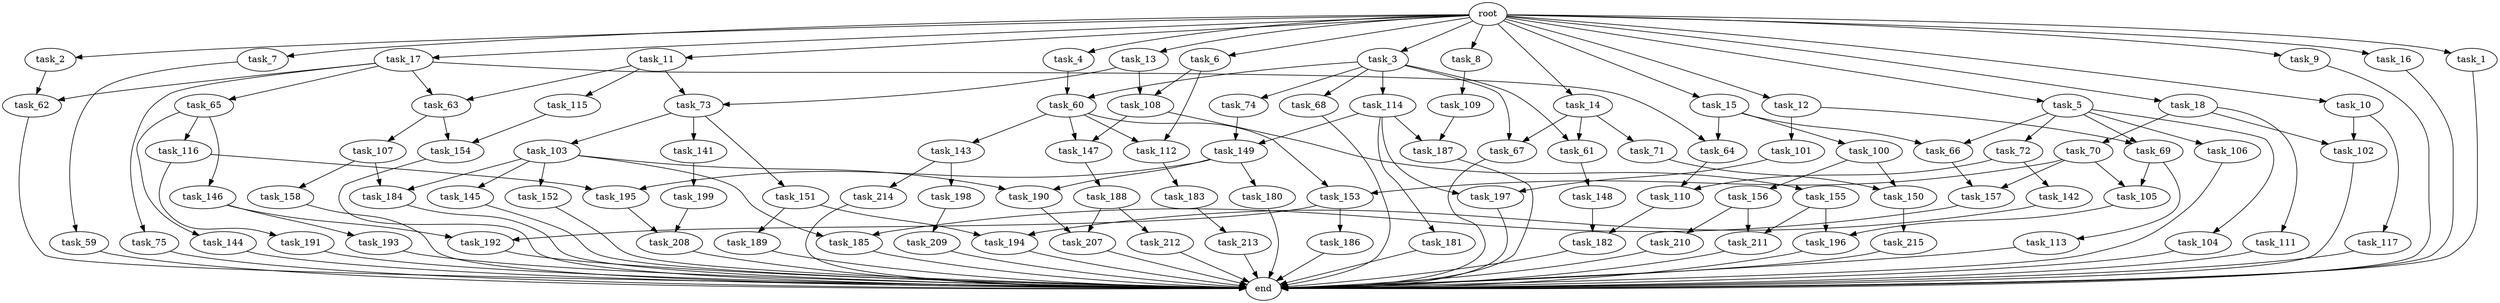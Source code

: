 digraph G {
  task_181 [size="1391569403.904000"];
  task_104 [size="429496729.600000"];
  task_195 [size="1254130450.432000"];
  task_64 [size="1786706395.136000"];
  task_17 [size="2.048000"];
  task_190 [size="996432412.672000"];
  task_72 [size="429496729.600000"];
  task_69 [size="584115552.256000"];
  task_11 [size="2.048000"];
  task_209 [size="1391569403.904000"];
  task_113 [size="429496729.600000"];
  task_189 [size="68719476.736000"];
  task_199 [size="68719476.736000"];
  task_73 [size="687194767.360000"];
  task_59 [size="618475290.624000"];
  task_197 [size="1546188226.560000"];
  task_67 [size="1666447310.848000"];
  task_109 [size="68719476.736000"];
  task_7 [size="2.048000"];
  task_192 [size="1821066133.504000"];
  task_214 [size="841813590.016000"];
  task_157 [size="1460288880.640000"];
  task_185 [size="1116691496.960000"];
  task_115 [size="68719476.736000"];
  end [size="0.000000"];
  task_18 [size="2.048000"];
  task_158 [size="154618822.656000"];
  task_63 [size="1786706395.136000"];
  task_61 [size="1666447310.848000"];
  task_107 [size="1391569403.904000"];
  task_196 [size="1683627180.032000"];
  task_112 [size="3435973836.800000"];
  task_142 [size="1391569403.904000"];
  task_105 [size="1271310319.616000"];
  task_193 [size="429496729.600000"];
  task_198 [size="841813590.016000"];
  task_145 [size="841813590.016000"];
  task_3 [size="2.048000"];
  task_207 [size="773094113.280000"];
  task_14 [size="2.048000"];
  task_62 [size="1992864825.344000"];
  task_153 [size="2559800508.416000"];
  task_215 [size="1099511627.776000"];
  task_147 [size="1992864825.344000"];
  task_108 [size="2336462209.024000"];
  task_146 [size="68719476.736000"];
  task_100 [size="68719476.736000"];
  task_9 [size="2.048000"];
  task_149 [size="1821066133.504000"];
  task_16 [size="2.048000"];
  task_187 [size="2010044694.528000"];
  task_75 [size="1717986918.400000"];
  root [size="0.000000"];
  task_184 [size="996432412.672000"];
  task_212 [size="154618822.656000"];
  task_65 [size="1717986918.400000"];
  task_4 [size="2.048000"];
  task_70 [size="274877906.944000"];
  task_60 [size="1666447310.848000"];
  task_13 [size="2.048000"];
  task_143 [size="1717986918.400000"];
  task_194 [size="1168231104.512000"];
  task_101 [size="154618822.656000"];
  task_66 [size="498216206.336000"];
  task_210 [size="68719476.736000"];
  task_5 [size="2.048000"];
  task_144 [size="68719476.736000"];
  task_1 [size="2.048000"];
  task_154 [size="2010044694.528000"];
  task_188 [size="274877906.944000"];
  task_6 [size="2.048000"];
  task_116 [size="68719476.736000"];
  task_150 [size="584115552.256000"];
  task_152 [size="841813590.016000"];
  task_106 [size="429496729.600000"];
  task_117 [size="1391569403.904000"];
  task_213 [size="154618822.656000"];
  task_155 [size="274877906.944000"];
  task_15 [size="2.048000"];
  task_10 [size="2.048000"];
  task_110 [size="2233382993.920000"];
  task_148 [size="274877906.944000"];
  task_186 [size="1391569403.904000"];
  task_74 [size="274877906.944000"];
  task_103 [size="618475290.624000"];
  task_141 [size="618475290.624000"];
  task_182 [size="3435973836.800000"];
  task_208 [size="2817498546.176000"];
  task_180 [size="154618822.656000"];
  task_151 [size="618475290.624000"];
  task_156 [size="429496729.600000"];
  task_68 [size="274877906.944000"];
  task_2 [size="2.048000"];
  task_71 [size="1391569403.904000"];
  task_114 [size="274877906.944000"];
  task_12 [size="2.048000"];
  task_111 [size="274877906.944000"];
  task_191 [size="1099511627.776000"];
  task_8 [size="2.048000"];
  task_102 [size="1666447310.848000"];
  task_211 [size="910533066.752000"];
  task_183 [size="68719476.736000"];

  task_181 -> end [size="1.000000"];
  task_104 -> end [size="1.000000"];
  task_195 -> task_208 [size="536870912.000000"];
  task_64 -> task_110 [size="411041792.000000"];
  task_17 -> task_65 [size="838860800.000000"];
  task_17 -> task_75 [size="838860800.000000"];
  task_17 -> task_62 [size="838860800.000000"];
  task_17 -> task_64 [size="838860800.000000"];
  task_17 -> task_63 [size="838860800.000000"];
  task_190 -> task_207 [size="301989888.000000"];
  task_72 -> task_110 [size="679477248.000000"];
  task_72 -> task_142 [size="679477248.000000"];
  task_69 -> task_113 [size="209715200.000000"];
  task_69 -> task_105 [size="209715200.000000"];
  task_11 -> task_73 [size="33554432.000000"];
  task_11 -> task_115 [size="33554432.000000"];
  task_11 -> task_63 [size="33554432.000000"];
  task_209 -> end [size="1.000000"];
  task_113 -> end [size="1.000000"];
  task_189 -> end [size="1.000000"];
  task_199 -> task_208 [size="838860800.000000"];
  task_73 -> task_151 [size="301989888.000000"];
  task_73 -> task_103 [size="301989888.000000"];
  task_73 -> task_141 [size="301989888.000000"];
  task_59 -> end [size="1.000000"];
  task_197 -> end [size="1.000000"];
  task_67 -> end [size="1.000000"];
  task_109 -> task_187 [size="301989888.000000"];
  task_7 -> task_59 [size="301989888.000000"];
  task_192 -> end [size="1.000000"];
  task_214 -> end [size="1.000000"];
  task_157 -> task_185 [size="134217728.000000"];
  task_185 -> end [size="1.000000"];
  task_115 -> task_154 [size="301989888.000000"];
  task_18 -> task_111 [size="134217728.000000"];
  task_18 -> task_102 [size="134217728.000000"];
  task_18 -> task_70 [size="134217728.000000"];
  task_158 -> end [size="1.000000"];
  task_63 -> task_107 [size="679477248.000000"];
  task_63 -> task_154 [size="679477248.000000"];
  task_61 -> task_148 [size="134217728.000000"];
  task_107 -> task_184 [size="75497472.000000"];
  task_107 -> task_158 [size="75497472.000000"];
  task_196 -> end [size="1.000000"];
  task_112 -> task_183 [size="33554432.000000"];
  task_142 -> task_194 [size="536870912.000000"];
  task_105 -> task_196 [size="411041792.000000"];
  task_193 -> end [size="1.000000"];
  task_198 -> task_209 [size="679477248.000000"];
  task_145 -> end [size="1.000000"];
  task_3 -> task_68 [size="134217728.000000"];
  task_3 -> task_67 [size="134217728.000000"];
  task_3 -> task_61 [size="134217728.000000"];
  task_3 -> task_114 [size="134217728.000000"];
  task_3 -> task_60 [size="134217728.000000"];
  task_3 -> task_74 [size="134217728.000000"];
  task_207 -> end [size="1.000000"];
  task_14 -> task_61 [size="679477248.000000"];
  task_14 -> task_67 [size="679477248.000000"];
  task_14 -> task_71 [size="679477248.000000"];
  task_62 -> end [size="1.000000"];
  task_153 -> task_186 [size="679477248.000000"];
  task_153 -> task_192 [size="679477248.000000"];
  task_215 -> end [size="1.000000"];
  task_147 -> task_188 [size="134217728.000000"];
  task_108 -> task_155 [size="134217728.000000"];
  task_108 -> task_147 [size="134217728.000000"];
  task_146 -> task_192 [size="209715200.000000"];
  task_146 -> task_193 [size="209715200.000000"];
  task_100 -> task_156 [size="209715200.000000"];
  task_100 -> task_150 [size="209715200.000000"];
  task_9 -> end [size="1.000000"];
  task_149 -> task_180 [size="75497472.000000"];
  task_149 -> task_190 [size="75497472.000000"];
  task_149 -> task_195 [size="75497472.000000"];
  task_16 -> end [size="1.000000"];
  task_187 -> end [size="1.000000"];
  task_75 -> end [size="1.000000"];
  root -> task_15 [size="1.000000"];
  root -> task_16 [size="1.000000"];
  root -> task_5 [size="1.000000"];
  root -> task_11 [size="1.000000"];
  root -> task_3 [size="1.000000"];
  root -> task_12 [size="1.000000"];
  root -> task_8 [size="1.000000"];
  root -> task_6 [size="1.000000"];
  root -> task_17 [size="1.000000"];
  root -> task_7 [size="1.000000"];
  root -> task_10 [size="1.000000"];
  root -> task_1 [size="1.000000"];
  root -> task_4 [size="1.000000"];
  root -> task_2 [size="1.000000"];
  root -> task_13 [size="1.000000"];
  root -> task_14 [size="1.000000"];
  root -> task_9 [size="1.000000"];
  root -> task_18 [size="1.000000"];
  task_184 -> end [size="1.000000"];
  task_212 -> end [size="1.000000"];
  task_65 -> task_146 [size="33554432.000000"];
  task_65 -> task_116 [size="33554432.000000"];
  task_65 -> task_144 [size="33554432.000000"];
  task_4 -> task_60 [size="679477248.000000"];
  task_70 -> task_157 [size="411041792.000000"];
  task_70 -> task_105 [size="411041792.000000"];
  task_70 -> task_153 [size="411041792.000000"];
  task_60 -> task_112 [size="838860800.000000"];
  task_60 -> task_143 [size="838860800.000000"];
  task_60 -> task_147 [size="838860800.000000"];
  task_60 -> task_153 [size="838860800.000000"];
  task_13 -> task_108 [size="301989888.000000"];
  task_13 -> task_73 [size="301989888.000000"];
  task_143 -> task_214 [size="411041792.000000"];
  task_143 -> task_198 [size="411041792.000000"];
  task_194 -> end [size="1.000000"];
  task_101 -> task_197 [size="75497472.000000"];
  task_66 -> task_157 [size="301989888.000000"];
  task_210 -> end [size="1.000000"];
  task_5 -> task_66 [size="209715200.000000"];
  task_5 -> task_106 [size="209715200.000000"];
  task_5 -> task_69 [size="209715200.000000"];
  task_5 -> task_104 [size="209715200.000000"];
  task_5 -> task_72 [size="209715200.000000"];
  task_144 -> end [size="1.000000"];
  task_1 -> end [size="1.000000"];
  task_154 -> end [size="1.000000"];
  task_188 -> task_207 [size="75497472.000000"];
  task_188 -> task_212 [size="75497472.000000"];
  task_6 -> task_108 [size="838860800.000000"];
  task_6 -> task_112 [size="838860800.000000"];
  task_116 -> task_195 [size="536870912.000000"];
  task_116 -> task_191 [size="536870912.000000"];
  task_150 -> task_215 [size="536870912.000000"];
  task_152 -> end [size="1.000000"];
  task_106 -> end [size="1.000000"];
  task_117 -> end [size="1.000000"];
  task_213 -> end [size="1.000000"];
  task_155 -> task_196 [size="411041792.000000"];
  task_155 -> task_211 [size="411041792.000000"];
  task_15 -> task_66 [size="33554432.000000"];
  task_15 -> task_100 [size="33554432.000000"];
  task_15 -> task_64 [size="33554432.000000"];
  task_10 -> task_102 [size="679477248.000000"];
  task_10 -> task_117 [size="679477248.000000"];
  task_110 -> task_182 [size="838860800.000000"];
  task_148 -> task_182 [size="838860800.000000"];
  task_186 -> end [size="1.000000"];
  task_74 -> task_149 [size="209715200.000000"];
  task_103 -> task_152 [size="411041792.000000"];
  task_103 -> task_145 [size="411041792.000000"];
  task_103 -> task_184 [size="411041792.000000"];
  task_103 -> task_185 [size="411041792.000000"];
  task_103 -> task_190 [size="411041792.000000"];
  task_141 -> task_199 [size="33554432.000000"];
  task_182 -> end [size="1.000000"];
  task_208 -> end [size="1.000000"];
  task_180 -> end [size="1.000000"];
  task_151 -> task_189 [size="33554432.000000"];
  task_151 -> task_194 [size="33554432.000000"];
  task_156 -> task_210 [size="33554432.000000"];
  task_156 -> task_211 [size="33554432.000000"];
  task_68 -> end [size="1.000000"];
  task_2 -> task_62 [size="134217728.000000"];
  task_71 -> task_150 [size="75497472.000000"];
  task_114 -> task_197 [size="679477248.000000"];
  task_114 -> task_187 [size="679477248.000000"];
  task_114 -> task_181 [size="679477248.000000"];
  task_114 -> task_149 [size="679477248.000000"];
  task_12 -> task_69 [size="75497472.000000"];
  task_12 -> task_101 [size="75497472.000000"];
  task_111 -> end [size="1.000000"];
  task_191 -> end [size="1.000000"];
  task_8 -> task_109 [size="33554432.000000"];
  task_102 -> end [size="1.000000"];
  task_211 -> end [size="1.000000"];
  task_183 -> task_213 [size="75497472.000000"];
}
